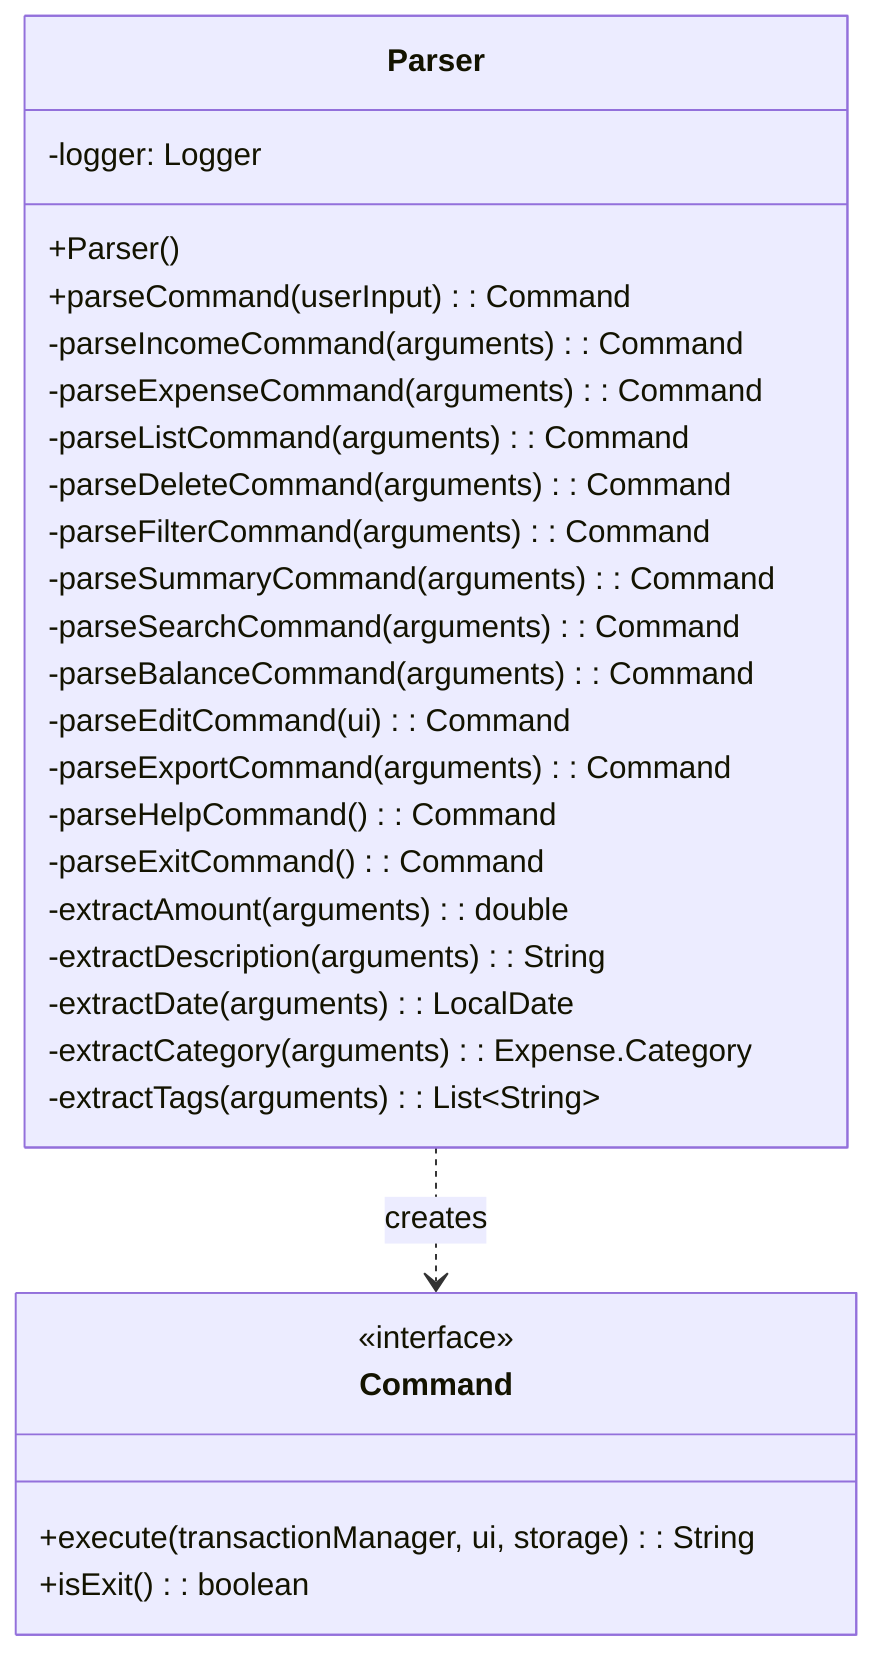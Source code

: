classDiagram
    class Parser {
        -logger: Logger
        +Parser()
        +parseCommand(userInput): Command
        -parseIncomeCommand(arguments): Command
        -parseExpenseCommand(arguments): Command
        -parseListCommand(arguments): Command
        -parseDeleteCommand(arguments): Command
        -parseFilterCommand(arguments): Command
        -parseSummaryCommand(arguments): Command
        -parseSearchCommand(arguments): Command
        -parseBalanceCommand(arguments): Command
        -parseEditCommand(ui): Command
        -parseExportCommand(arguments): Command
        -parseHelpCommand(): Command
        -parseExitCommand(): Command
        -extractAmount(arguments): double
        -extractDescription(arguments): String
        -extractDate(arguments): LocalDate
        -extractCategory(arguments): Expense.Category
        -extractTags(arguments): List~String~
    }

    class Command {
        <<interface>>
        +execute(transactionManager, ui, storage): String
        +isExit(): boolean
    }

    Parser ..> Command : creates